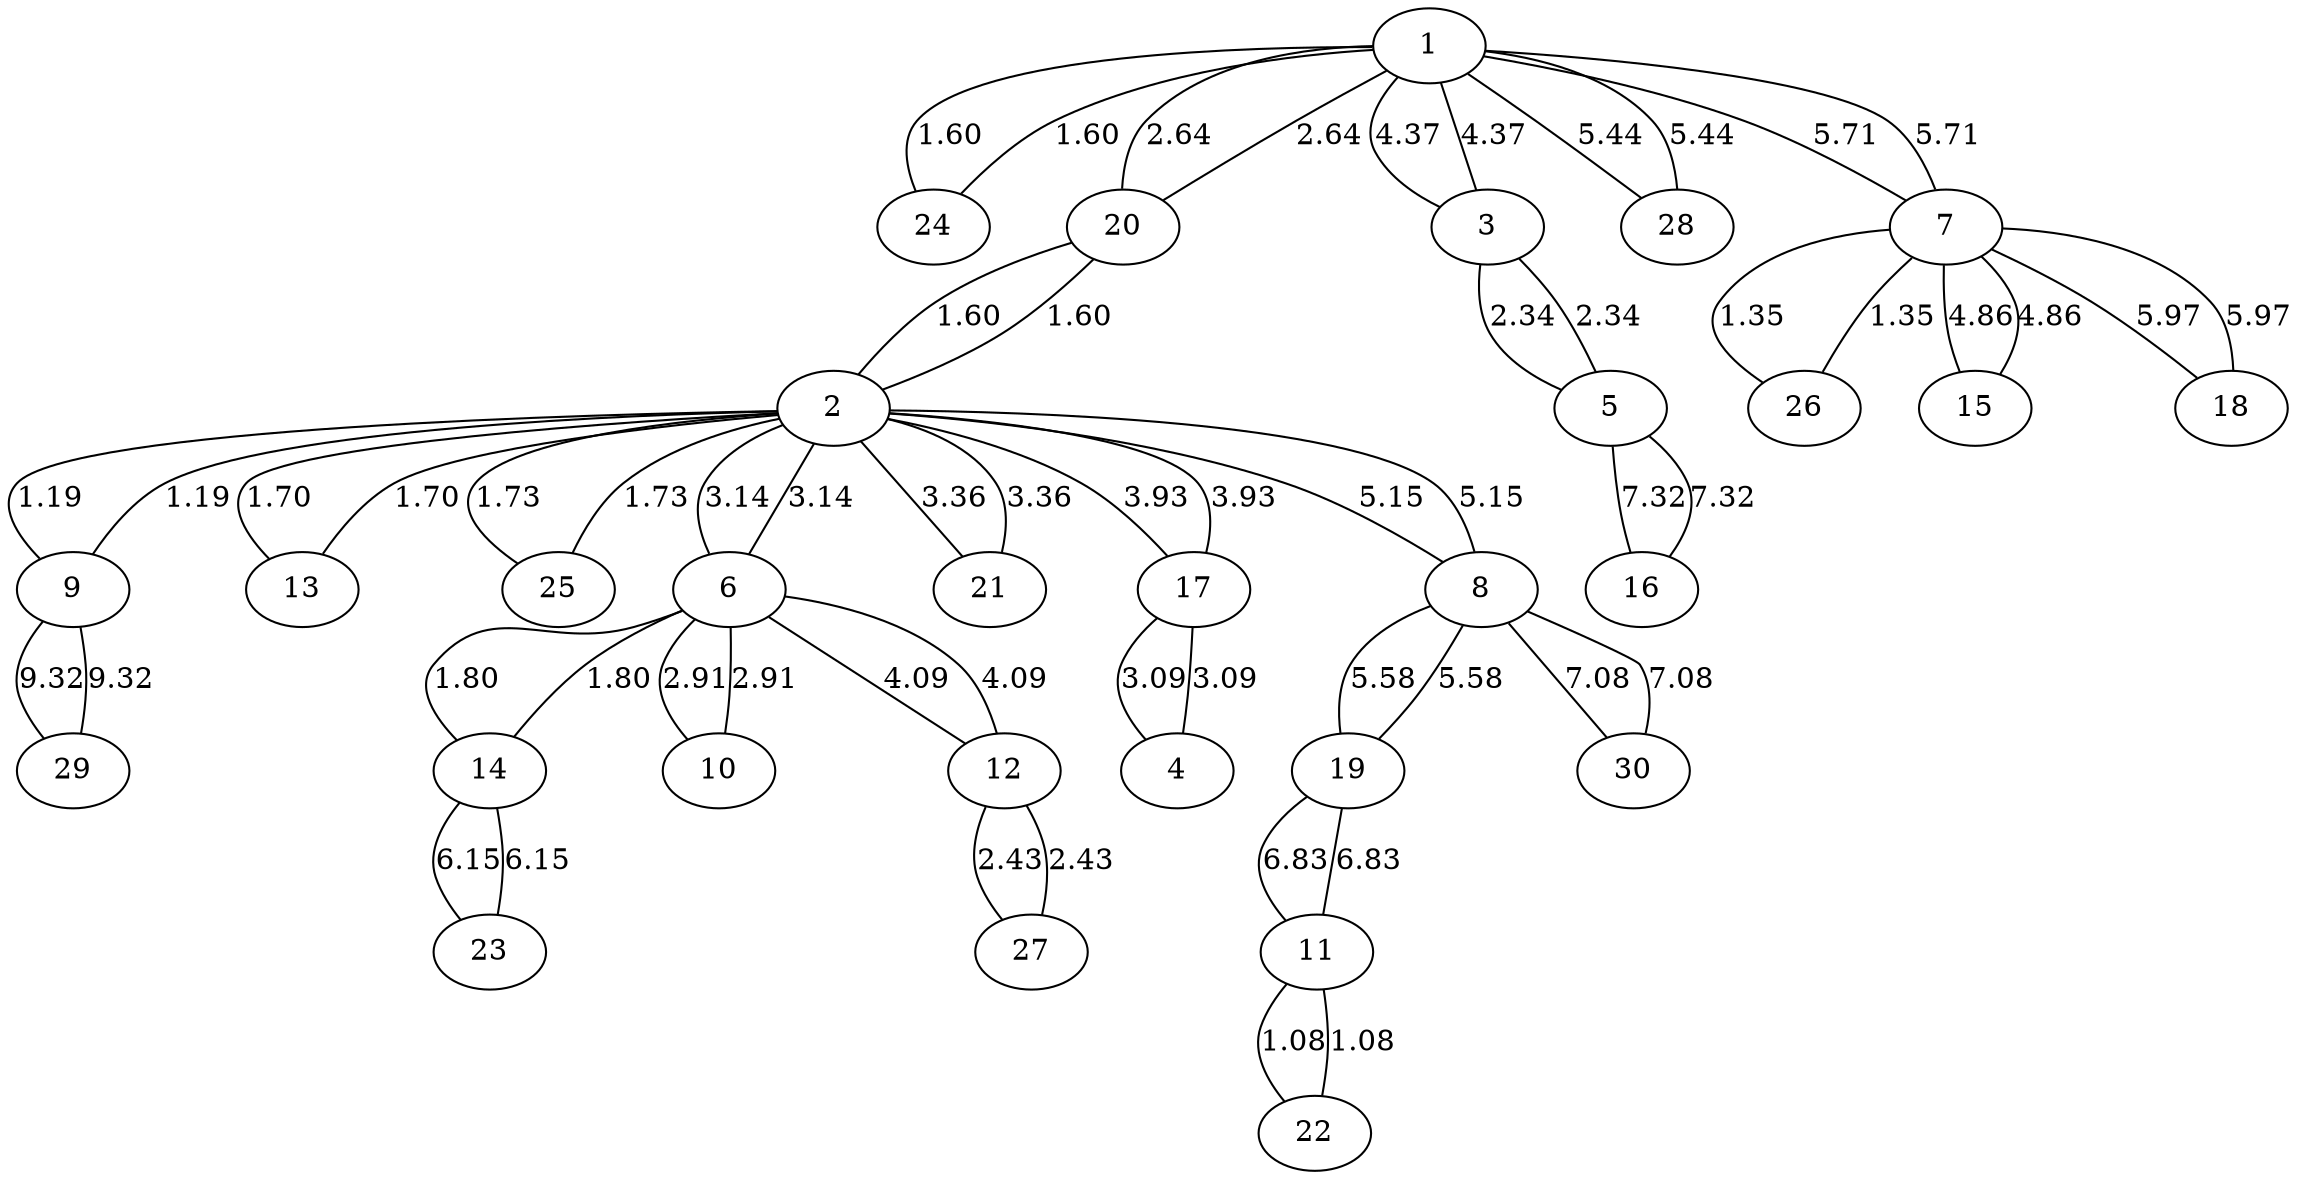 graph sample {
1 -- 24 [label=1.60];
24 -- 1 [label=1.60];
1 -- 20 [label=2.64];
20 -- 1 [label=2.64];
20 -- 2 [label=1.60];
2 -- 20 [label=1.60];
2 -- 9 [label=1.19];
9 -- 2 [label=1.19];
2 -- 13 [label=1.70];
13 -- 2 [label=1.70];
2 -- 25 [label=1.73];
25 -- 2 [label=1.73];
2 -- 6 [label=3.14];
6 -- 2 [label=3.14];
6 -- 14 [label=1.80];
14 -- 6 [label=1.80];
6 -- 10 [label=2.91];
10 -- 6 [label=2.91];
2 -- 21 [label=3.36];
21 -- 2 [label=3.36];
2 -- 17 [label=3.93];
17 -- 2 [label=3.93];
17 -- 4 [label=3.09];
4 -- 17 [label=3.09];
6 -- 12 [label=4.09];
12 -- 6 [label=4.09];
12 -- 27 [label=2.43];
27 -- 12 [label=2.43];
1 -- 3 [label=4.37];
3 -- 1 [label=4.37];
3 -- 5 [label=2.34];
5 -- 3 [label=2.34];
2 -- 8 [label=5.15];
8 -- 2 [label=5.15];
1 -- 28 [label=5.44];
28 -- 1 [label=5.44];
8 -- 19 [label=5.58];
19 -- 8 [label=5.58];
1 -- 7 [label=5.71];
7 -- 1 [label=5.71];
7 -- 26 [label=1.35];
26 -- 7 [label=1.35];
7 -- 15 [label=4.86];
15 -- 7 [label=4.86];
7 -- 18 [label=5.97];
18 -- 7 [label=5.97];
14 -- 23 [label=6.15];
23 -- 14 [label=6.15];
19 -- 11 [label=6.83];
11 -- 19 [label=6.83];
11 -- 22 [label=1.08];
22 -- 11 [label=1.08];
8 -- 30 [label=7.08];
30 -- 8 [label=7.08];
5 -- 16 [label=7.32];
16 -- 5 [label=7.32];
9 -- 29 [label=9.32];
29 -- 9 [label=9.32];
}